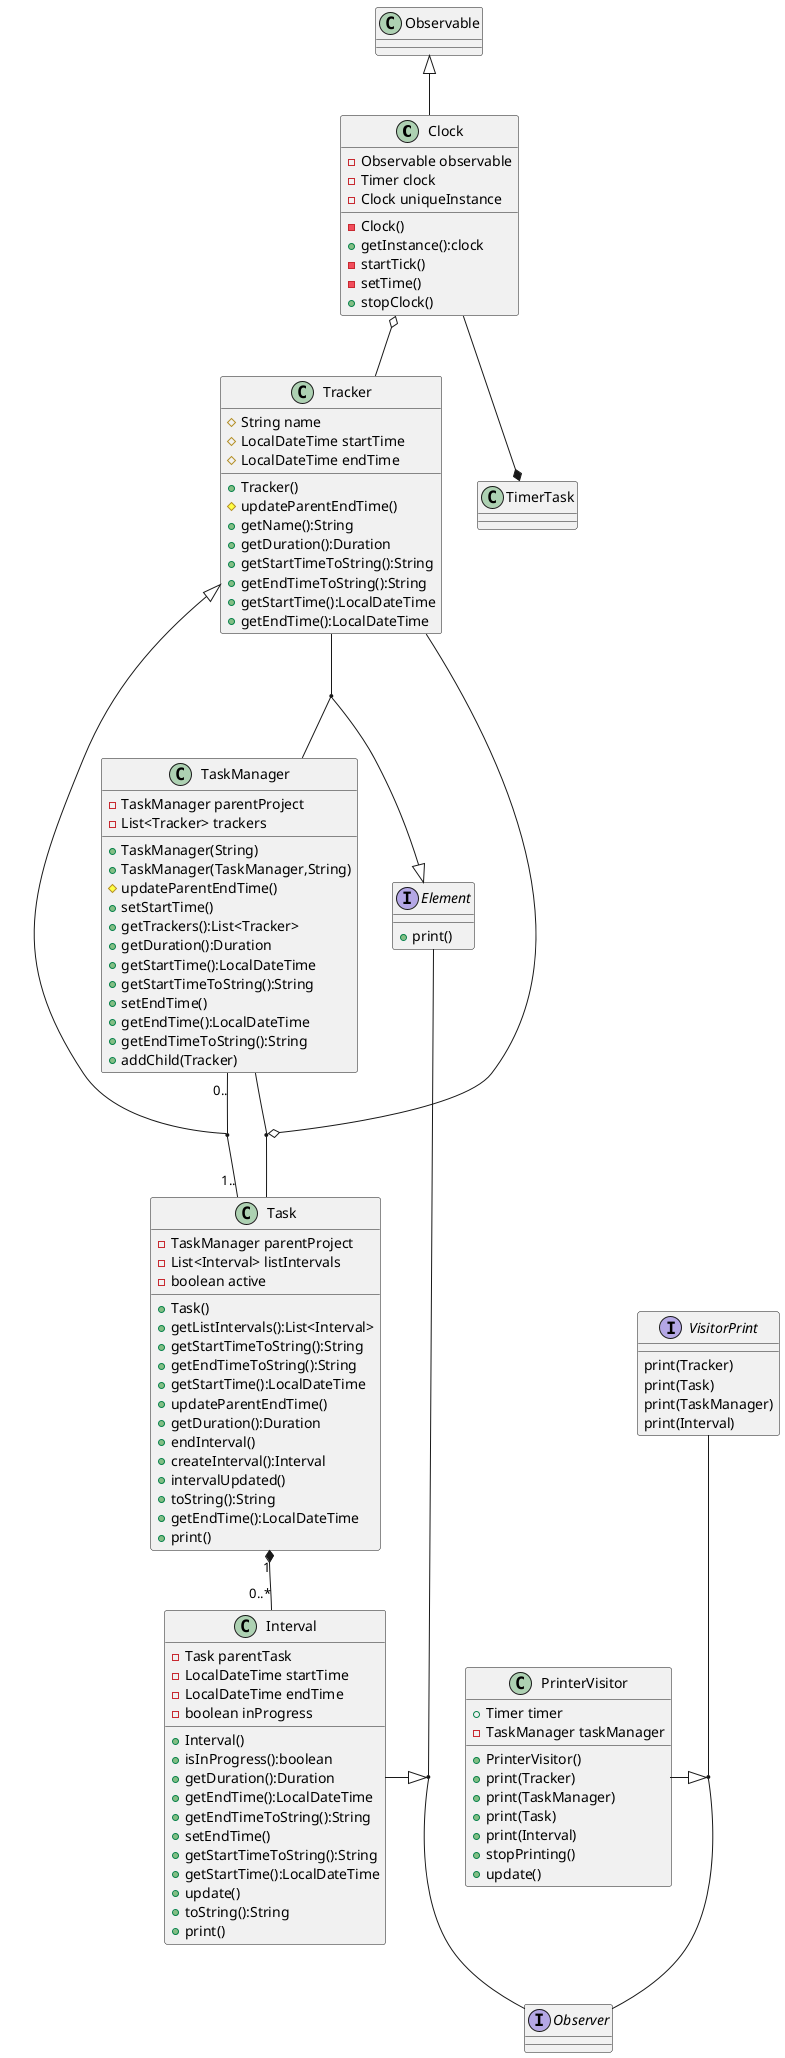 @startuml
class Clock{
-Observable observable
-Timer clock
-Clock uniqueInstance
-Clock()
+getInstance():clock
-startTick()
-setTime()
+stopClock()
}

interface Element{
+print()
}

interface VisitorPrint{
print(Tracker)
print(Task)
print(TaskManager)
print(Interval)
}

class Interval{
-Task parentTask
-LocalDateTime startTime
-LocalDateTime endTime
-boolean inProgress
+Interval()
+isInProgress():boolean
+getDuration():Duration
+getEndTime():LocalDateTime
+getEndTimeToString():String
+setEndTime()
+getStartTimeToString():String
+getStartTime():LocalDateTime
+update()
+toString():String
+print()
}

class PrinterVisitor{
+Timer timer
-TaskManager taskManager
+PrinterVisitor()
+print(Tracker)
+print(TaskManager)
+print(Task)
+print(Interval)
+stopPrinting()
+update()
}

class Task{
-TaskManager parentProject
-List<Interval> listIntervals
-boolean active
+Task()
+getListIntervals():List<Interval>
+getStartTimeToString():String
+getEndTimeToString():String
+getStartTime():LocalDateTime
+updateParentEndTime()
+getDuration():Duration
+endInterval()
+createInterval():Interval
+intervalUpdated()
+toString():String
+getEndTime():LocalDateTime
+print()
}

class TaskManager{
-TaskManager parentProject
-List<Tracker> trackers
+TaskManager(String)
+TaskManager(TaskManager,String)
#updateParentEndTime()
+setStartTime()
+getTrackers():List<Tracker>
+getDuration():Duration
+getStartTime():LocalDateTime
+getStartTimeToString():String
+setEndTime()
+getEndTime():LocalDateTime
+getEndTimeToString():String
+addChild(Tracker)
}

class Tracker{
#String name
#LocalDateTime startTime
#LocalDateTime endTime
+Tracker()
#updateParentEndTime()
+getName():String
+getDuration():Duration
+getStartTimeToString():String
+getEndTimeToString():String
+getStartTime():LocalDateTime
+getEndTime():LocalDateTime
}

interface Observer

class Observable

TaskManager"0.." -- "1.." Task
Tracker<|--(TaskManager, Task)
Task"1"*--"0..*"Interval
Interval--|>(Element,Observer)
(Task,TaskManager) o--Tracker
Observable <|-- Clock
Clock --* TimerTask
PrinterVisitor--|>(VisitorPrint,Observer)
(Tracker,TaskManager) --|> Element
Clock o--Tracker

@enduml